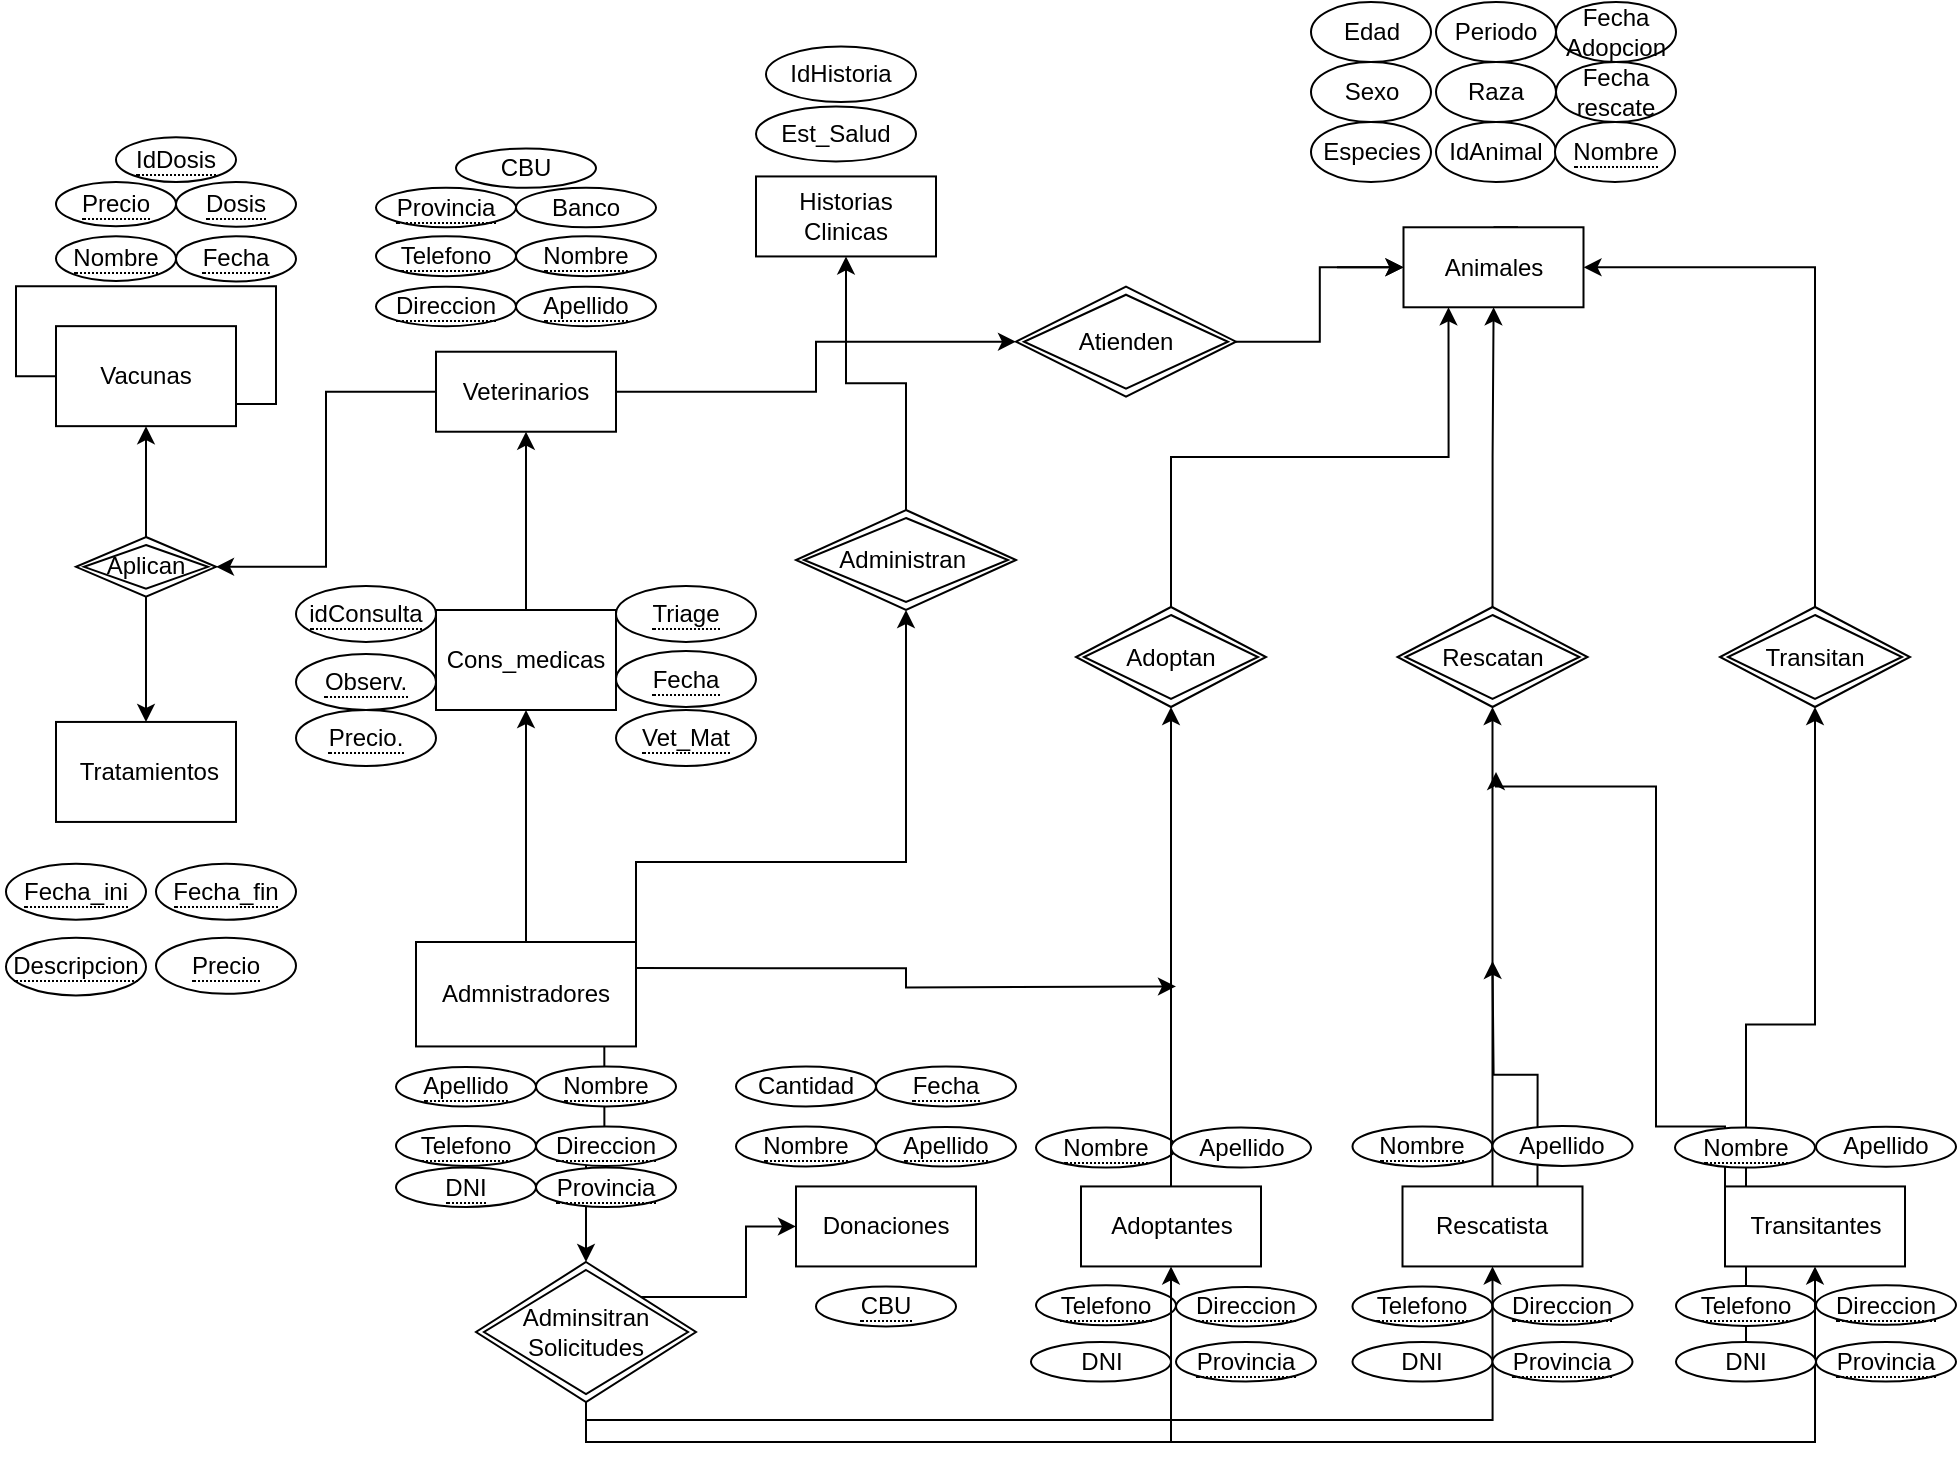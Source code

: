 <mxfile version="24.8.8">
  <diagram id="R2lEEEUBdFMjLlhIrx00" name="Page-1">
    <mxGraphModel dx="3388" dy="522" grid="1" gridSize="10" guides="1" tooltips="1" connect="1" arrows="1" fold="1" page="1" pageScale="1" pageWidth="1169" pageHeight="827" math="0" shadow="0" extFonts="Permanent Marker^https://fonts.googleapis.com/css?family=Permanent+Marker">
      <root>
        <mxCell id="0" />
        <mxCell id="1" parent="0" />
        <mxCell id="NEk1lq8C_2SKt-YQ0r-C-1" value="Sexo" style="ellipse;whiteSpace=wrap;html=1;align=center;" parent="1" vertex="1">
          <mxGeometry x="-1672.5" y="90" width="60" height="30" as="geometry" />
        </mxCell>
        <mxCell id="NEk1lq8C_2SKt-YQ0r-C-3" value="Fecha Adopcion" style="ellipse;whiteSpace=wrap;html=1;align=center;" parent="1" vertex="1">
          <mxGeometry x="-1550" y="60" width="60" height="30" as="geometry" />
        </mxCell>
        <mxCell id="NEk1lq8C_2SKt-YQ0r-C-9" value="Raza" style="ellipse;whiteSpace=wrap;html=1;align=center;" parent="1" vertex="1">
          <mxGeometry x="-1610" y="90" width="60" height="30" as="geometry" />
        </mxCell>
        <mxCell id="VcJebNVyS90eTAkyZ-Sp-43" style="edgeStyle=orthogonalEdgeStyle;rounded=0;orthogonalLoop=1;jettySize=auto;html=1;entryX=0;entryY=0.5;entryDx=0;entryDy=0;" parent="1" source="VcJebNVyS90eTAkyZ-Sp-23" target="VcJebNVyS90eTAkyZ-Sp-21" edge="1">
          <mxGeometry relative="1" as="geometry">
            <mxPoint x="-1714.5" y="165.14" as="sourcePoint" />
          </mxGeometry>
        </mxCell>
        <mxCell id="NEk1lq8C_2SKt-YQ0r-C-21" value="Adoptan" style="shape=rhombus;double=1;perimeter=rhombusPerimeter;whiteSpace=wrap;html=1;align=center;" parent="1" vertex="1">
          <mxGeometry x="-1790" y="362.5" width="95" height="50" as="geometry" />
        </mxCell>
        <mxCell id="NEk1lq8C_2SKt-YQ0r-C-22" value="Fecha rescate" style="ellipse;whiteSpace=wrap;html=1;align=center;" parent="1" vertex="1">
          <mxGeometry x="-1550" y="90" width="60" height="30" as="geometry" />
        </mxCell>
        <mxCell id="5ZnzCAFvQZ0Fc-I3n8HY-59" value="&lt;span style=&quot;border-bottom: 1px dotted&quot;&gt;Nombre&lt;/span&gt;" style="ellipse;whiteSpace=wrap;html=1;align=center;" parent="1" vertex="1">
          <mxGeometry x="-1810" y="622.78" width="70" height="20" as="geometry" />
        </mxCell>
        <mxCell id="5ZnzCAFvQZ0Fc-I3n8HY-60" value="DNI" style="ellipse;whiteSpace=wrap;html=1;align=center;" parent="1" vertex="1">
          <mxGeometry x="-1812.5" y="730" width="70" height="19.72" as="geometry" />
        </mxCell>
        <mxCell id="5ZnzCAFvQZ0Fc-I3n8HY-61" value="&lt;span style=&quot;border-bottom: 1px dotted&quot;&gt;Telefono&lt;/span&gt;" style="ellipse;whiteSpace=wrap;html=1;align=center;" parent="1" vertex="1">
          <mxGeometry x="-1810" y="701.66" width="70" height="20" as="geometry" />
        </mxCell>
        <mxCell id="5ZnzCAFvQZ0Fc-I3n8HY-62" value="&lt;span style=&quot;border-bottom: 1px dotted&quot;&gt;Direccion&lt;/span&gt;" style="ellipse;whiteSpace=wrap;html=1;align=center;" parent="1" vertex="1">
          <mxGeometry x="-1740" y="702.5" width="70" height="19.72" as="geometry" />
        </mxCell>
        <mxCell id="5ZnzCAFvQZ0Fc-I3n8HY-69" value="&lt;span style=&quot;border-bottom: 1px dotted&quot;&gt;Nombre&lt;/span&gt;" style="ellipse;whiteSpace=wrap;html=1;align=center;" parent="1" vertex="1">
          <mxGeometry x="-2300" y="177.08" width="60" height="22.36" as="geometry" />
        </mxCell>
        <mxCell id="5ZnzCAFvQZ0Fc-I3n8HY-70" value="&lt;span style=&quot;border-bottom: 1px dotted&quot;&gt;Fecha&lt;/span&gt;" style="ellipse;whiteSpace=wrap;html=1;align=center;" parent="1" vertex="1">
          <mxGeometry x="-2240" y="177.08" width="60" height="22.64" as="geometry" />
        </mxCell>
        <mxCell id="5ZnzCAFvQZ0Fc-I3n8HY-71" value="&lt;span style=&quot;border-bottom: 1px dotted&quot;&gt;Precio&lt;/span&gt;" style="ellipse;whiteSpace=wrap;html=1;align=center;" parent="1" vertex="1">
          <mxGeometry x="-2300" y="150" width="60" height="22.08" as="geometry" />
        </mxCell>
        <mxCell id="5ZnzCAFvQZ0Fc-I3n8HY-72" value="&lt;span style=&quot;border-bottom: 1px dotted&quot;&gt;Dosis&lt;/span&gt;" style="ellipse;whiteSpace=wrap;html=1;align=center;" parent="1" vertex="1">
          <mxGeometry x="-2240" y="150" width="60" height="22.36" as="geometry" />
        </mxCell>
        <mxCell id="VcJebNVyS90eTAkyZ-Sp-33" style="edgeStyle=orthogonalEdgeStyle;rounded=0;orthogonalLoop=1;jettySize=auto;html=1;exitX=1;exitY=0.5;exitDx=0;exitDy=0;entryX=0;entryY=0.5;entryDx=0;entryDy=0;" parent="1" source="VcJebNVyS90eTAkyZ-Sp-17" target="VcJebNVyS90eTAkyZ-Sp-23" edge="1">
          <mxGeometry relative="1" as="geometry" />
        </mxCell>
        <mxCell id="VcJebNVyS90eTAkyZ-Sp-17" value="Veterinarios" style="rounded=0;whiteSpace=wrap;html=1;" parent="1" vertex="1">
          <mxGeometry x="-2110" y="234.86" width="90" height="40" as="geometry" />
        </mxCell>
        <mxCell id="rzWZrlfygsuMGyj-Ge3i-55" style="edgeStyle=orthogonalEdgeStyle;rounded=0;orthogonalLoop=1;jettySize=auto;html=1;exitX=0;exitY=0.5;exitDx=0;exitDy=0;" parent="1" source="VcJebNVyS90eTAkyZ-Sp-19" edge="1">
          <mxGeometry relative="1" as="geometry">
            <mxPoint x="-2240" y="240.0" as="targetPoint" />
          </mxGeometry>
        </mxCell>
        <mxCell id="rzWZrlfygsuMGyj-Ge3i-74" style="edgeStyle=orthogonalEdgeStyle;rounded=0;orthogonalLoop=1;jettySize=auto;html=1;exitX=0.5;exitY=0;exitDx=0;exitDy=0;entryX=0.5;entryY=1;entryDx=0;entryDy=0;" parent="1" source="ziz2GDxlB9nSrfKcIOgl-15" target="VcJebNVyS90eTAkyZ-Sp-19" edge="1">
          <mxGeometry relative="1" as="geometry" />
        </mxCell>
        <mxCell id="rzWZrlfygsuMGyj-Ge3i-75" style="edgeStyle=orthogonalEdgeStyle;rounded=0;orthogonalLoop=1;jettySize=auto;html=1;exitX=0.5;exitY=1;exitDx=0;exitDy=0;entryX=0.5;entryY=0;entryDx=0;entryDy=0;" parent="1" source="ziz2GDxlB9nSrfKcIOgl-15" target="rzWZrlfygsuMGyj-Ge3i-48" edge="1">
          <mxGeometry relative="1" as="geometry" />
        </mxCell>
        <mxCell id="ziz2GDxlB9nSrfKcIOgl-15" value="Aplican" style="shape=rhombus;double=1;perimeter=rhombusPerimeter;whiteSpace=wrap;html=1;align=center;" parent="1" vertex="1">
          <mxGeometry x="-2290" y="327.5" width="70" height="29.86" as="geometry" />
        </mxCell>
        <mxCell id="VcJebNVyS90eTAkyZ-Sp-34" style="edgeStyle=orthogonalEdgeStyle;rounded=0;orthogonalLoop=1;jettySize=auto;html=1;exitX=1;exitY=0.5;exitDx=0;exitDy=0;entryX=0;entryY=0.5;entryDx=0;entryDy=0;" parent="1" target="VcJebNVyS90eTAkyZ-Sp-21" edge="1">
          <mxGeometry relative="1" as="geometry">
            <mxPoint x="-1659.5" y="192.64" as="sourcePoint" />
          </mxGeometry>
        </mxCell>
        <mxCell id="VcJebNVyS90eTAkyZ-Sp-28" style="edgeStyle=orthogonalEdgeStyle;rounded=0;orthogonalLoop=1;jettySize=auto;html=1;exitX=0.5;exitY=0;exitDx=0;exitDy=0;entryX=0.5;entryY=1;entryDx=0;entryDy=0;" parent="1" source="VcJebNVyS90eTAkyZ-Sp-26" target="NEk1lq8C_2SKt-YQ0r-C-21" edge="1">
          <mxGeometry relative="1" as="geometry" />
        </mxCell>
        <mxCell id="VcJebNVyS90eTAkyZ-Sp-26" value="Adoptantes" style="rounded=0;whiteSpace=wrap;html=1;" parent="1" vertex="1">
          <mxGeometry x="-1787.5" y="652.22" width="90" height="40" as="geometry" />
        </mxCell>
        <mxCell id="rzWZrlfygsuMGyj-Ge3i-29" style="edgeStyle=orthogonalEdgeStyle;rounded=0;orthogonalLoop=1;jettySize=auto;html=1;exitX=0.75;exitY=0;exitDx=0;exitDy=0;entryX=1;entryY=0.5;entryDx=0;entryDy=0;" parent="1" source="VcJebNVyS90eTAkyZ-Sp-38" edge="1">
          <mxGeometry relative="1" as="geometry">
            <mxPoint x="-1581.75" y="539.475" as="targetPoint" />
          </mxGeometry>
        </mxCell>
        <mxCell id="VcJebNVyS90eTAkyZ-Sp-38" value="Rescatista" style="rounded=0;whiteSpace=wrap;html=1;" parent="1" vertex="1">
          <mxGeometry x="-1626.75" y="652.22" width="90" height="40" as="geometry" />
        </mxCell>
        <mxCell id="VcJebNVyS90eTAkyZ-Sp-60" style="edgeStyle=orthogonalEdgeStyle;rounded=0;orthogonalLoop=1;jettySize=auto;html=1;exitX=0.5;exitY=0;exitDx=0;exitDy=0;" parent="1" source="VcJebNVyS90eTAkyZ-Sp-21" edge="1">
          <mxGeometry relative="1" as="geometry">
            <mxPoint x="-1569.5" y="200" as="targetPoint" />
          </mxGeometry>
        </mxCell>
        <mxCell id="VcJebNVyS90eTAkyZ-Sp-40" value="Rescatan" style="shape=rhombus;double=1;perimeter=rhombusPerimeter;whiteSpace=wrap;html=1;align=center;" parent="1" vertex="1">
          <mxGeometry x="-1629.25" y="362.5" width="95" height="50" as="geometry" />
        </mxCell>
        <mxCell id="VcJebNVyS90eTAkyZ-Sp-54" style="edgeStyle=orthogonalEdgeStyle;rounded=0;orthogonalLoop=1;jettySize=auto;html=1;exitX=0.5;exitY=0;exitDx=0;exitDy=0;" parent="1" source="VcJebNVyS90eTAkyZ-Sp-64" target="VcJebNVyS90eTAkyZ-Sp-52" edge="1">
          <mxGeometry relative="1" as="geometry" />
        </mxCell>
        <mxCell id="rzWZrlfygsuMGyj-Ge3i-26" style="edgeStyle=orthogonalEdgeStyle;rounded=0;orthogonalLoop=1;jettySize=auto;html=1;exitX=0;exitY=0.5;exitDx=0;exitDy=0;entryX=1;entryY=0.5;entryDx=0;entryDy=0;" parent="1" source="VcJebNVyS90eTAkyZ-Sp-45" edge="1">
          <mxGeometry relative="1" as="geometry">
            <Array as="points">
              <mxPoint x="-1500" y="622.22" />
              <mxPoint x="-1500" y="452.22" />
              <mxPoint x="-1580" y="452.22" />
            </Array>
            <mxPoint x="-1580" y="444.965" as="targetPoint" />
          </mxGeometry>
        </mxCell>
        <mxCell id="VcJebNVyS90eTAkyZ-Sp-45" value="Transitantes" style="rounded=0;whiteSpace=wrap;html=1;" parent="1" vertex="1">
          <mxGeometry x="-1465.5" y="652.22" width="90" height="40" as="geometry" />
        </mxCell>
        <mxCell id="VcJebNVyS90eTAkyZ-Sp-47" value="&lt;span style=&quot;border-bottom: 1px dotted&quot;&gt;Nombre&lt;/span&gt;" style="ellipse;whiteSpace=wrap;html=1;align=center;" parent="1" vertex="1">
          <mxGeometry x="-1651.75" y="622.22" width="70" height="20" as="geometry" />
        </mxCell>
        <mxCell id="VcJebNVyS90eTAkyZ-Sp-49" value="&lt;span style=&quot;border-bottom: 1px dotted&quot;&gt;Telefono&lt;/span&gt;" style="ellipse;whiteSpace=wrap;html=1;align=center;" parent="1" vertex="1">
          <mxGeometry x="-1651.75" y="702.22" width="70" height="20" as="geometry" />
        </mxCell>
        <mxCell id="VcJebNVyS90eTAkyZ-Sp-50" value="&lt;span style=&quot;border-bottom: 1px dotted&quot;&gt;Direccion&lt;/span&gt;" style="ellipse;whiteSpace=wrap;html=1;align=center;" parent="1" vertex="1">
          <mxGeometry x="-1581.75" y="701.66" width="70" height="19.72" as="geometry" />
        </mxCell>
        <mxCell id="VcJebNVyS90eTAkyZ-Sp-53" style="edgeStyle=orthogonalEdgeStyle;rounded=0;orthogonalLoop=1;jettySize=auto;html=1;exitX=0.5;exitY=0;exitDx=0;exitDy=0;entryX=1;entryY=0.5;entryDx=0;entryDy=0;" parent="1" source="VcJebNVyS90eTAkyZ-Sp-52" target="VcJebNVyS90eTAkyZ-Sp-21" edge="1">
          <mxGeometry relative="1" as="geometry" />
        </mxCell>
        <mxCell id="VcJebNVyS90eTAkyZ-Sp-52" value="Transitan" style="shape=rhombus;double=1;perimeter=rhombusPerimeter;whiteSpace=wrap;html=1;align=center;" parent="1" vertex="1">
          <mxGeometry x="-1468" y="362.5" width="95" height="50" as="geometry" />
        </mxCell>
        <mxCell id="olLHhZSWc3rxOq4hPlzq-2" style="edgeStyle=orthogonalEdgeStyle;rounded=0;orthogonalLoop=1;jettySize=auto;html=1;exitX=0.856;exitY=0.92;exitDx=0;exitDy=0;entryX=0.5;entryY=0;entryDx=0;entryDy=0;exitPerimeter=0;" parent="1" source="VcJebNVyS90eTAkyZ-Sp-61" target="olLHhZSWc3rxOq4hPlzq-1" edge="1">
          <mxGeometry relative="1" as="geometry">
            <mxPoint x="-1950" y="767.22" as="targetPoint" />
          </mxGeometry>
        </mxCell>
        <mxCell id="a3835fHyn8mQ0QW-4xTP-22" style="edgeStyle=orthogonalEdgeStyle;rounded=0;orthogonalLoop=1;jettySize=auto;html=1;exitX=1;exitY=0;exitDx=0;exitDy=0;entryX=0.5;entryY=1;entryDx=0;entryDy=0;" parent="1" source="VcJebNVyS90eTAkyZ-Sp-61" target="a3835fHyn8mQ0QW-4xTP-21" edge="1">
          <mxGeometry relative="1" as="geometry">
            <Array as="points">
              <mxPoint x="-2010" y="490" />
              <mxPoint x="-1875" y="490" />
            </Array>
          </mxGeometry>
        </mxCell>
        <mxCell id="rzWZrlfygsuMGyj-Ge3i-28" style="edgeStyle=orthogonalEdgeStyle;rounded=0;orthogonalLoop=1;jettySize=auto;html=1;exitX=1;exitY=0.25;exitDx=0;exitDy=0;" parent="1" source="VcJebNVyS90eTAkyZ-Sp-61" edge="1">
          <mxGeometry relative="1" as="geometry">
            <mxPoint x="-1740" y="552.22" as="targetPoint" />
          </mxGeometry>
        </mxCell>
        <mxCell id="rzWZrlfygsuMGyj-Ge3i-67" style="edgeStyle=orthogonalEdgeStyle;rounded=0;orthogonalLoop=1;jettySize=auto;html=1;exitX=0.5;exitY=0;exitDx=0;exitDy=0;entryX=0.5;entryY=1;entryDx=0;entryDy=0;" parent="1" source="VcJebNVyS90eTAkyZ-Sp-61" target="rzWZrlfygsuMGyj-Ge3i-66" edge="1">
          <mxGeometry relative="1" as="geometry" />
        </mxCell>
        <mxCell id="VcJebNVyS90eTAkyZ-Sp-61" value="Admnistradores" style="rounded=0;whiteSpace=wrap;html=1;" parent="1" vertex="1">
          <mxGeometry x="-2120" y="530" width="110" height="52.22" as="geometry" />
        </mxCell>
        <mxCell id="VcJebNVyS90eTAkyZ-Sp-62" value="" style="edgeStyle=orthogonalEdgeStyle;rounded=0;orthogonalLoop=1;jettySize=auto;html=1;exitX=0.5;exitY=0;exitDx=0;exitDy=0;" parent="1" source="VcJebNVyS90eTAkyZ-Sp-40" target="VcJebNVyS90eTAkyZ-Sp-21" edge="1">
          <mxGeometry relative="1" as="geometry">
            <mxPoint x="-1570" y="362.22" as="sourcePoint" />
            <mxPoint x="-1570" y="262.22" as="targetPoint" />
          </mxGeometry>
        </mxCell>
        <mxCell id="VcJebNVyS90eTAkyZ-Sp-21" value="Animales" style="rounded=0;whiteSpace=wrap;html=1;" parent="1" vertex="1">
          <mxGeometry x="-1626.25" y="172.64" width="90" height="40" as="geometry" />
        </mxCell>
        <mxCell id="VcJebNVyS90eTAkyZ-Sp-63" value="&lt;span style=&quot;border-bottom: 1px dotted&quot;&gt;Nombre&lt;/span&gt;" style="ellipse;whiteSpace=wrap;html=1;align=center;" parent="1" vertex="1">
          <mxGeometry x="-1490.5" y="622.78" width="70" height="20" as="geometry" />
        </mxCell>
        <mxCell id="VcJebNVyS90eTAkyZ-Sp-65" value="&lt;span style=&quot;border-bottom: 1px dotted&quot;&gt;Telefono&lt;/span&gt;" style="ellipse;whiteSpace=wrap;html=1;align=center;" parent="1" vertex="1">
          <mxGeometry x="-1490" y="701.94" width="70" height="20" as="geometry" />
        </mxCell>
        <mxCell id="VcJebNVyS90eTAkyZ-Sp-66" value="&lt;span style=&quot;border-bottom: 1px dotted&quot;&gt;Direccion&lt;/span&gt;" style="ellipse;whiteSpace=wrap;html=1;align=center;" parent="1" vertex="1">
          <mxGeometry x="-1420" y="701.66" width="70" height="19.72" as="geometry" />
        </mxCell>
        <mxCell id="olLHhZSWc3rxOq4hPlzq-6" style="edgeStyle=orthogonalEdgeStyle;rounded=0;orthogonalLoop=1;jettySize=auto;html=1;entryX=0.5;entryY=1;entryDx=0;entryDy=0;exitX=0.5;exitY=1;exitDx=0;exitDy=0;" parent="1" source="olLHhZSWc3rxOq4hPlzq-1" target="VcJebNVyS90eTAkyZ-Sp-26" edge="1">
          <mxGeometry relative="1" as="geometry">
            <mxPoint x="-2030" y="760" as="sourcePoint" />
          </mxGeometry>
        </mxCell>
        <mxCell id="olLHhZSWc3rxOq4hPlzq-7" style="edgeStyle=orthogonalEdgeStyle;rounded=0;orthogonalLoop=1;jettySize=auto;html=1;entryX=0.5;entryY=1;entryDx=0;entryDy=0;exitX=0.5;exitY=1;exitDx=0;exitDy=0;" parent="1" source="olLHhZSWc3rxOq4hPlzq-1" target="VcJebNVyS90eTAkyZ-Sp-38" edge="1">
          <mxGeometry relative="1" as="geometry">
            <mxPoint x="-2030" y="769" as="sourcePoint" />
            <Array as="points">
              <mxPoint x="-2035" y="769" />
              <mxPoint x="-1582" y="769" />
            </Array>
          </mxGeometry>
        </mxCell>
        <mxCell id="olLHhZSWc3rxOq4hPlzq-8" style="edgeStyle=orthogonalEdgeStyle;rounded=0;orthogonalLoop=1;jettySize=auto;html=1;exitX=0.5;exitY=1;exitDx=0;exitDy=0;entryX=0.5;entryY=1;entryDx=0;entryDy=0;" parent="1" source="olLHhZSWc3rxOq4hPlzq-1" target="VcJebNVyS90eTAkyZ-Sp-45" edge="1">
          <mxGeometry relative="1" as="geometry">
            <mxPoint x="-1840" y="767.22" as="sourcePoint" />
          </mxGeometry>
        </mxCell>
        <mxCell id="rzWZrlfygsuMGyj-Ge3i-56" style="edgeStyle=orthogonalEdgeStyle;rounded=0;orthogonalLoop=1;jettySize=auto;html=1;exitX=1;exitY=0;exitDx=0;exitDy=0;entryX=0;entryY=0.5;entryDx=0;entryDy=0;" parent="1" source="olLHhZSWc3rxOq4hPlzq-1" target="a3835fHyn8mQ0QW-4xTP-27" edge="1">
          <mxGeometry relative="1" as="geometry" />
        </mxCell>
        <mxCell id="olLHhZSWc3rxOq4hPlzq-1" value="Adminsitran Solicitudes" style="shape=rhombus;double=1;perimeter=rhombusPerimeter;whiteSpace=wrap;html=1;align=center;" parent="1" vertex="1">
          <mxGeometry x="-2090" y="690" width="110" height="70" as="geometry" />
        </mxCell>
        <mxCell id="a3835fHyn8mQ0QW-4xTP-3" value="&lt;span style=&quot;border-bottom: 1px dotted&quot;&gt;Nombre&lt;/span&gt;" style="ellipse;whiteSpace=wrap;html=1;align=center;" parent="1" vertex="1">
          <mxGeometry x="-2060" y="592.22" width="70" height="20" as="geometry" />
        </mxCell>
        <mxCell id="a3835fHyn8mQ0QW-4xTP-4" value="&lt;span style=&quot;border-bottom: 1px dotted&quot;&gt;DNI&lt;/span&gt;" style="ellipse;whiteSpace=wrap;html=1;align=center;" parent="1" vertex="1">
          <mxGeometry x="-2130" y="642.78" width="70" height="19.72" as="geometry" />
        </mxCell>
        <mxCell id="a3835fHyn8mQ0QW-4xTP-5" value="&lt;span style=&quot;border-bottom: 1px dotted&quot;&gt;Telefono&lt;/span&gt;" style="ellipse;whiteSpace=wrap;html=1;align=center;" parent="1" vertex="1">
          <mxGeometry x="-2130" y="621.94" width="70" height="20" as="geometry" />
        </mxCell>
        <mxCell id="a3835fHyn8mQ0QW-4xTP-6" value="&lt;span style=&quot;border-bottom: 1px dotted&quot;&gt;Direccion&lt;/span&gt;" style="ellipse;whiteSpace=wrap;html=1;align=center;" parent="1" vertex="1">
          <mxGeometry x="-2060" y="622.22" width="70" height="19.72" as="geometry" />
        </mxCell>
        <mxCell id="a3835fHyn8mQ0QW-4xTP-7" value="Historias Clinicas" style="rounded=0;whiteSpace=wrap;html=1;" parent="1" vertex="1">
          <mxGeometry x="-1950" y="147.22" width="90" height="40" as="geometry" />
        </mxCell>
        <mxCell id="a3835fHyn8mQ0QW-4xTP-9" value="Est_Salud" style="ellipse;whiteSpace=wrap;html=1;align=center;" parent="1" vertex="1">
          <mxGeometry x="-1950" y="112.22" width="80" height="27.5" as="geometry" />
        </mxCell>
        <mxCell id="a3835fHyn8mQ0QW-4xTP-10" value="IdHistoria" style="ellipse;whiteSpace=wrap;html=1;align=center;" parent="1" vertex="1">
          <mxGeometry x="-1945" y="82.22" width="75" height="27.78" as="geometry" />
        </mxCell>
        <mxCell id="a3835fHyn8mQ0QW-4xTP-23" style="edgeStyle=orthogonalEdgeStyle;rounded=0;orthogonalLoop=1;jettySize=auto;html=1;exitX=0.5;exitY=0;exitDx=0;exitDy=0;entryX=0.5;entryY=1;entryDx=0;entryDy=0;" parent="1" source="a3835fHyn8mQ0QW-4xTP-21" target="a3835fHyn8mQ0QW-4xTP-7" edge="1">
          <mxGeometry relative="1" as="geometry" />
        </mxCell>
        <mxCell id="a3835fHyn8mQ0QW-4xTP-21" value="Administran&amp;nbsp;" style="shape=rhombus;double=1;perimeter=rhombusPerimeter;whiteSpace=wrap;html=1;align=center;" parent="1" vertex="1">
          <mxGeometry x="-1930" y="314" width="110" height="50" as="geometry" />
        </mxCell>
        <mxCell id="a3835fHyn8mQ0QW-4xTP-24" value="" style="edgeStyle=orthogonalEdgeStyle;rounded=0;orthogonalLoop=1;jettySize=auto;html=1;exitX=0.5;exitY=0;exitDx=0;exitDy=0;entryX=0.25;entryY=1;entryDx=0;entryDy=0;" parent="1" source="NEk1lq8C_2SKt-YQ0r-C-21" target="VcJebNVyS90eTAkyZ-Sp-21" edge="1">
          <mxGeometry relative="1" as="geometry">
            <mxPoint x="-1742" y="362.22" as="sourcePoint" />
            <mxPoint x="-1627" y="255.22" as="targetPoint" />
          </mxGeometry>
        </mxCell>
        <mxCell id="VcJebNVyS90eTAkyZ-Sp-23" value="Atienden" style="shape=rhombus;double=1;perimeter=rhombusPerimeter;whiteSpace=wrap;html=1;align=center;" parent="1" vertex="1">
          <mxGeometry x="-1820" y="202.36" width="110" height="55" as="geometry" />
        </mxCell>
        <mxCell id="a3835fHyn8mQ0QW-4xTP-27" value="Donaciones" style="rounded=0;whiteSpace=wrap;html=1;" parent="1" vertex="1">
          <mxGeometry x="-1930" y="652.22" width="90" height="40" as="geometry" />
        </mxCell>
        <mxCell id="a3835fHyn8mQ0QW-4xTP-29" value="&lt;span style=&quot;border-bottom: 1px dotted&quot;&gt;Nombre&lt;/span&gt;" style="ellipse;whiteSpace=wrap;html=1;align=center;" parent="1" vertex="1">
          <mxGeometry x="-1960" y="622.22" width="70" height="20" as="geometry" />
        </mxCell>
        <mxCell id="a3835fHyn8mQ0QW-4xTP-30" value="&lt;span style=&quot;border-bottom: 1px dotted&quot;&gt;Apellido&lt;/span&gt;" style="ellipse;whiteSpace=wrap;html=1;align=center;" parent="1" vertex="1">
          <mxGeometry x="-1890" y="622.5" width="70" height="19.72" as="geometry" />
        </mxCell>
        <mxCell id="a3835fHyn8mQ0QW-4xTP-31" value="&lt;span style=&quot;border-bottom: 1px dotted&quot;&gt;CBU&lt;/span&gt;" style="ellipse;whiteSpace=wrap;html=1;align=center;" parent="1" vertex="1">
          <mxGeometry x="-1920" y="702.22" width="70" height="20" as="geometry" />
        </mxCell>
        <mxCell id="EHbds9bnSW88vctd3oqK-1" value="Cantidad" style="ellipse;whiteSpace=wrap;html=1;align=center;" parent="1" vertex="1">
          <mxGeometry x="-1960" y="592.22" width="70" height="20" as="geometry" />
        </mxCell>
        <mxCell id="EHbds9bnSW88vctd3oqK-2" value="&lt;span style=&quot;border-bottom: 1px dotted&quot;&gt;Fecha&lt;/span&gt;" style="ellipse;whiteSpace=wrap;html=1;align=center;" parent="1" vertex="1">
          <mxGeometry x="-1890" y="592.22" width="70" height="20" as="geometry" />
        </mxCell>
        <mxCell id="rzWZrlfygsuMGyj-Ge3i-2" value="Edad" style="ellipse;whiteSpace=wrap;html=1;align=center;" parent="1" vertex="1">
          <mxGeometry x="-1672.5" y="60" width="60" height="30" as="geometry" />
        </mxCell>
        <mxCell id="rzWZrlfygsuMGyj-Ge3i-3" value="Periodo" style="ellipse;whiteSpace=wrap;html=1;align=center;" parent="1" vertex="1">
          <mxGeometry x="-1610" y="60" width="60" height="30" as="geometry" />
        </mxCell>
        <mxCell id="rzWZrlfygsuMGyj-Ge3i-4" value="Especies" style="ellipse;whiteSpace=wrap;html=1;align=center;" parent="1" vertex="1">
          <mxGeometry x="-1672.5" y="120" width="60" height="30" as="geometry" />
        </mxCell>
        <mxCell id="rzWZrlfygsuMGyj-Ge3i-5" value="IdAnimal" style="ellipse;whiteSpace=wrap;html=1;align=center;" parent="1" vertex="1">
          <mxGeometry x="-1610" y="120" width="60" height="30" as="geometry" />
        </mxCell>
        <mxCell id="rzWZrlfygsuMGyj-Ge3i-6" value="&lt;span style=&quot;border-bottom: 1px dotted&quot;&gt;Nombre&lt;/span&gt;" style="ellipse;whiteSpace=wrap;html=1;align=center;" parent="1" vertex="1">
          <mxGeometry x="-1550.5" y="120" width="60" height="30" as="geometry" />
        </mxCell>
        <mxCell id="rzWZrlfygsuMGyj-Ge3i-9" value="Apellido" style="ellipse;whiteSpace=wrap;html=1;align=center;" parent="1" vertex="1">
          <mxGeometry x="-1742.5" y="622.78" width="70" height="20" as="geometry" />
        </mxCell>
        <mxCell id="rzWZrlfygsuMGyj-Ge3i-10" value="" style="edgeStyle=orthogonalEdgeStyle;rounded=0;orthogonalLoop=1;jettySize=auto;html=1;exitX=0.5;exitY=0;exitDx=0;exitDy=0;entryX=0.5;entryY=1;entryDx=0;entryDy=0;" parent="1" source="VcJebNVyS90eTAkyZ-Sp-38" target="VcJebNVyS90eTAkyZ-Sp-40" edge="1">
          <mxGeometry relative="1" as="geometry">
            <mxPoint x="-1582" y="602.22" as="sourcePoint" />
            <mxPoint x="-1582" y="412.22" as="targetPoint" />
          </mxGeometry>
        </mxCell>
        <mxCell id="VcJebNVyS90eTAkyZ-Sp-48" value="DNI" style="ellipse;whiteSpace=wrap;html=1;align=center;" parent="1" vertex="1">
          <mxGeometry x="-1651.75" y="730" width="70" height="19.72" as="geometry" />
        </mxCell>
        <mxCell id="VcJebNVyS90eTAkyZ-Sp-64" value="DNI" style="ellipse;whiteSpace=wrap;html=1;align=center;" parent="1" vertex="1">
          <mxGeometry x="-1490" y="730" width="70" height="19.72" as="geometry" />
        </mxCell>
        <mxCell id="rzWZrlfygsuMGyj-Ge3i-12" value="Apellido" style="ellipse;whiteSpace=wrap;html=1;align=center;" parent="1" vertex="1">
          <mxGeometry x="-1581.75" y="621.94" width="70" height="20" as="geometry" />
        </mxCell>
        <mxCell id="rzWZrlfygsuMGyj-Ge3i-13" value="Apellido" style="ellipse;whiteSpace=wrap;html=1;align=center;" parent="1" vertex="1">
          <mxGeometry x="-1420" y="622.36" width="70" height="20" as="geometry" />
        </mxCell>
        <mxCell id="rzWZrlfygsuMGyj-Ge3i-30" value="&lt;span style=&quot;border-bottom: 1px dotted&quot;&gt;Apellido&lt;/span&gt;" style="ellipse;whiteSpace=wrap;html=1;align=center;" parent="1" vertex="1">
          <mxGeometry x="-2130" y="592.5" width="70" height="19.72" as="geometry" />
        </mxCell>
        <mxCell id="rzWZrlfygsuMGyj-Ge3i-35" value="&lt;span style=&quot;border-bottom: 1px dotted&quot;&gt;Apellido&lt;/span&gt;" style="ellipse;whiteSpace=wrap;html=1;align=center;" parent="1" vertex="1">
          <mxGeometry x="-2070" y="202.36" width="70" height="19.72" as="geometry" />
        </mxCell>
        <mxCell id="rzWZrlfygsuMGyj-Ge3i-36" value="&lt;span style=&quot;border-bottom: 1px dotted&quot;&gt;Nombre&lt;/span&gt;" style="ellipse;whiteSpace=wrap;html=1;align=center;" parent="1" vertex="1">
          <mxGeometry x="-2070" y="177.08" width="70" height="20" as="geometry" />
        </mxCell>
        <mxCell id="rzWZrlfygsuMGyj-Ge3i-37" value="&lt;span style=&quot;border-bottom: 1px dotted&quot;&gt;Telefono&lt;/span&gt;" style="ellipse;whiteSpace=wrap;html=1;align=center;" parent="1" vertex="1">
          <mxGeometry x="-2140" y="177.08" width="70" height="20" as="geometry" />
        </mxCell>
        <mxCell id="rzWZrlfygsuMGyj-Ge3i-38" value="&lt;span style=&quot;border-bottom: 1px dotted&quot;&gt;Direccion&lt;/span&gt;" style="ellipse;whiteSpace=wrap;html=1;align=center;" parent="1" vertex="1">
          <mxGeometry x="-2140" y="202.36" width="70" height="19.72" as="geometry" />
        </mxCell>
        <mxCell id="rzWZrlfygsuMGyj-Ge3i-39" value="Banco" style="ellipse;whiteSpace=wrap;html=1;align=center;" parent="1" vertex="1">
          <mxGeometry x="-2070" y="152.92" width="70" height="19.72" as="geometry" />
        </mxCell>
        <mxCell id="rzWZrlfygsuMGyj-Ge3i-40" value="CBU" style="ellipse;whiteSpace=wrap;html=1;align=center;" parent="1" vertex="1">
          <mxGeometry x="-2100" y="133.2" width="70" height="19.72" as="geometry" />
        </mxCell>
        <mxCell id="rzWZrlfygsuMGyj-Ge3i-48" value="&amp;nbsp;Tratamientos" style="rounded=0;whiteSpace=wrap;html=1;" parent="1" vertex="1">
          <mxGeometry x="-2300" y="419.97" width="90" height="50" as="geometry" />
        </mxCell>
        <mxCell id="rzWZrlfygsuMGyj-Ge3i-51" value="&lt;span style=&quot;border-bottom: 1px dotted&quot;&gt;IdDosis&lt;/span&gt;" style="ellipse;whiteSpace=wrap;html=1;align=center;" parent="1" vertex="1">
          <mxGeometry x="-2270" y="127.64" width="60" height="22.36" as="geometry" />
        </mxCell>
        <mxCell id="rzWZrlfygsuMGyj-Ge3i-53" style="edgeStyle=orthogonalEdgeStyle;rounded=0;orthogonalLoop=1;jettySize=auto;html=1;exitX=0;exitY=0.5;exitDx=0;exitDy=0;entryX=1;entryY=0.5;entryDx=0;entryDy=0;" parent="1" source="VcJebNVyS90eTAkyZ-Sp-17" target="ziz2GDxlB9nSrfKcIOgl-15" edge="1">
          <mxGeometry relative="1" as="geometry" />
        </mxCell>
        <mxCell id="rzWZrlfygsuMGyj-Ge3i-58" value="&lt;span style=&quot;border-bottom: 1px dotted&quot;&gt;Descripcion&lt;/span&gt;" style="ellipse;whiteSpace=wrap;html=1;align=center;" parent="1" vertex="1">
          <mxGeometry x="-2325" y="527.91" width="70" height="28.82" as="geometry" />
        </mxCell>
        <mxCell id="rzWZrlfygsuMGyj-Ge3i-60" value="&lt;span style=&quot;border-bottom: 1px dotted&quot;&gt;Fecha_ini&lt;/span&gt;" style="ellipse;whiteSpace=wrap;html=1;align=center;" parent="1" vertex="1">
          <mxGeometry x="-2325" y="490.87" width="70" height="28" as="geometry" />
        </mxCell>
        <mxCell id="rzWZrlfygsuMGyj-Ge3i-61" value="&lt;span style=&quot;border-bottom: 1px dotted&quot;&gt;Fecha_fin&lt;/span&gt;" style="ellipse;whiteSpace=wrap;html=1;align=center;" parent="1" vertex="1">
          <mxGeometry x="-2250" y="490.87" width="70" height="28" as="geometry" />
        </mxCell>
        <mxCell id="rzWZrlfygsuMGyj-Ge3i-62" value="&lt;span style=&quot;border-bottom: 1px dotted&quot;&gt;Precio&lt;/span&gt;" style="ellipse;whiteSpace=wrap;html=1;align=center;" parent="1" vertex="1">
          <mxGeometry x="-2250" y="527.91" width="70" height="28" as="geometry" />
        </mxCell>
        <mxCell id="rzWZrlfygsuMGyj-Ge3i-68" style="edgeStyle=orthogonalEdgeStyle;rounded=0;orthogonalLoop=1;jettySize=auto;html=1;exitX=0.5;exitY=0;exitDx=0;exitDy=0;entryX=0.5;entryY=1;entryDx=0;entryDy=0;" parent="1" source="rzWZrlfygsuMGyj-Ge3i-66" target="VcJebNVyS90eTAkyZ-Sp-17" edge="1">
          <mxGeometry relative="1" as="geometry" />
        </mxCell>
        <mxCell id="rzWZrlfygsuMGyj-Ge3i-66" value="Cons_medicas" style="rounded=0;whiteSpace=wrap;html=1;" parent="1" vertex="1">
          <mxGeometry x="-2110" y="364" width="90" height="50" as="geometry" />
        </mxCell>
        <mxCell id="rzWZrlfygsuMGyj-Ge3i-69" value="&lt;span style=&quot;border-bottom: 1px dotted&quot;&gt;idConsulta&lt;/span&gt;" style="ellipse;whiteSpace=wrap;html=1;align=center;" parent="1" vertex="1">
          <mxGeometry x="-2180" y="351.94" width="70" height="28" as="geometry" />
        </mxCell>
        <mxCell id="rzWZrlfygsuMGyj-Ge3i-70" value="&lt;span style=&quot;border-bottom: 1px dotted&quot;&gt;Triage&lt;/span&gt;" style="ellipse;whiteSpace=wrap;html=1;align=center;" parent="1" vertex="1">
          <mxGeometry x="-2020" y="351.94" width="70" height="28" as="geometry" />
        </mxCell>
        <mxCell id="rzWZrlfygsuMGyj-Ge3i-72" value="&lt;span style=&quot;border-bottom: 1px dotted&quot;&gt;Observ.&lt;/span&gt;" style="ellipse;whiteSpace=wrap;html=1;align=center;" parent="1" vertex="1">
          <mxGeometry x="-2180" y="386" width="70" height="28" as="geometry" />
        </mxCell>
        <mxCell id="VcJebNVyS90eTAkyZ-Sp-19" value="Vacunas" style="rounded=0;whiteSpace=wrap;html=1;" parent="1" vertex="1">
          <mxGeometry x="-2300" y="222.08" width="90" height="50" as="geometry" />
        </mxCell>
        <mxCell id="rzWZrlfygsuMGyj-Ge3i-77" value="&lt;span style=&quot;border-bottom: 1px dotted&quot;&gt;Fecha&lt;/span&gt;" style="ellipse;whiteSpace=wrap;html=1;align=center;" parent="1" vertex="1">
          <mxGeometry x="-2020" y="384.5" width="70" height="28" as="geometry" />
        </mxCell>
        <mxCell id="rzWZrlfygsuMGyj-Ge3i-78" value="&lt;span style=&quot;border-bottom: 1px dotted&quot;&gt;Precio.&lt;/span&gt;" style="ellipse;whiteSpace=wrap;html=1;align=center;" parent="1" vertex="1">
          <mxGeometry x="-2180" y="414" width="70" height="28" as="geometry" />
        </mxCell>
        <mxCell id="rzWZrlfygsuMGyj-Ge3i-79" value="&lt;span style=&quot;border-bottom: 1px dotted&quot;&gt;Vet_Mat&lt;/span&gt;" style="ellipse;whiteSpace=wrap;html=1;align=center;" parent="1" vertex="1">
          <mxGeometry x="-2020" y="414" width="70" height="28" as="geometry" />
        </mxCell>
        <mxCell id="QYkf0K6catDYnNl5t9mW-1" value="&lt;span style=&quot;border-bottom: 1px dotted&quot;&gt;Provincia&lt;/span&gt;" style="ellipse;whiteSpace=wrap;html=1;align=center;" vertex="1" parent="1">
          <mxGeometry x="-1581.75" y="730" width="70" height="19.72" as="geometry" />
        </mxCell>
        <mxCell id="QYkf0K6catDYnNl5t9mW-2" value="&lt;span style=&quot;border-bottom: 1px dotted&quot;&gt;Provincia&lt;/span&gt;" style="ellipse;whiteSpace=wrap;html=1;align=center;" vertex="1" parent="1">
          <mxGeometry x="-1420" y="730" width="70" height="19.72" as="geometry" />
        </mxCell>
        <mxCell id="QYkf0K6catDYnNl5t9mW-3" value="&lt;span style=&quot;border-bottom: 1px dotted&quot;&gt;Provincia&lt;/span&gt;" style="ellipse;whiteSpace=wrap;html=1;align=center;" vertex="1" parent="1">
          <mxGeometry x="-1740" y="730" width="70" height="19.72" as="geometry" />
        </mxCell>
        <mxCell id="QYkf0K6catDYnNl5t9mW-5" value="&lt;span style=&quot;border-bottom: 1px dotted&quot;&gt;Provincia&lt;/span&gt;" style="ellipse;whiteSpace=wrap;html=1;align=center;" vertex="1" parent="1">
          <mxGeometry x="-2060" y="642.78" width="70" height="19.72" as="geometry" />
        </mxCell>
        <mxCell id="QYkf0K6catDYnNl5t9mW-8" value="&lt;span style=&quot;border-bottom: 1px dotted&quot;&gt;Provincia&lt;/span&gt;" style="ellipse;whiteSpace=wrap;html=1;align=center;" vertex="1" parent="1">
          <mxGeometry x="-2140" y="152.92" width="70" height="19.72" as="geometry" />
        </mxCell>
      </root>
    </mxGraphModel>
  </diagram>
</mxfile>
